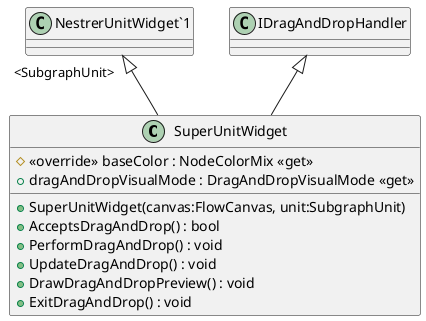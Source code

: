 @startuml
class SuperUnitWidget {
    + SuperUnitWidget(canvas:FlowCanvas, unit:SubgraphUnit)
    # <<override>> baseColor : NodeColorMix <<get>>
    + dragAndDropVisualMode : DragAndDropVisualMode <<get>>
    + AcceptsDragAndDrop() : bool
    + PerformDragAndDrop() : void
    + UpdateDragAndDrop() : void
    + DrawDragAndDropPreview() : void
    + ExitDragAndDrop() : void
}
"NestrerUnitWidget`1" "<SubgraphUnit>" <|-- SuperUnitWidget
IDragAndDropHandler <|-- SuperUnitWidget
@enduml
